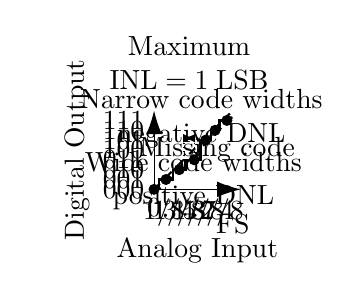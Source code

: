 \def\arrlen{3mm}
\def\arrwidth{2mm}
\usetikzlibrary{calc}
\begin{tikzpicture}
	% axes
	\draw[{Latex[length=\arrlen,width=\arrwidth]}-{Latex[length=\arrlen,width=\arrwidth]}] (1.1,0) -- node[midway, below, yshift = -5mm] {Analog Input} (0,0) -- (0,1) node[midway, above, rotate=90, yshift = 7mm] {Digital Output};
	% x- labels
	\draw	(0,0) node[anchor=north ] {0}
	(0.125,0) node[anchor=north ] {1/8}
	(0.250,0) node[anchor=north ] {1/4}
	(0.375,0) node[anchor=north ] {3/8}
	(0.5,0) node[anchor=north ] {1/2}
	(0.625,0) node[anchor=north ] {5/8}
	(0.750,0) node[anchor=north ] {3/4}
	(0.875,0) node[anchor=north ] {7/8}
	(1,0) node[anchor=north, yshift = -2mm] {FS};
	
	%y-labels		
	\draw	(0,0) node[anchor=east] {000}
	(0, 0.125) node[anchor=east] {001}
	(0, 0.250) node[anchor=east] {010}
	(0, 0.375) node[anchor= east] {011}
	(0, 0.5) node[anchor= east] {100}
	(0, 0.625) node[anchor= east] {101}
	(0, 0.750) node[anchor= east] {110}
	(0, 0.875) node[anchor= east] {111};
	
	%lines
	\draw[dashed,thick] (0,0) -- (0.875*1.1,0.875*1.1);
	\draw[dotted, thick] (0.125/2,0) -- (1.1-0.125/2,0.875*1.1);
%stairs
\draw [thick]
(0, 0) 
-- (0.125/2, 0) 
-- (0.125/2, 0.125) 

-- (0.24, 0.125)
-- (0.24, 0.25)

-- (0.4, 0.25)
-- (0.4, 0.375)

-- (0.59, 0.375)
-- (0.59, 0.625) 

-- (0.72, 0.625)
-- (0.72, 0.750)

-- (0.83, 0.750)
-- (0.83, 0.875) 
-- +(0.145,0)
;

%points	
	\draw (0,0) node[circle, fill = black, inner sep=0pt, minimum size = 4pt] {};
	\draw (0.151,0.125) node[circle, fill = black, inner sep=0pt,  minimum size = 4pt] {};
	\draw (0.32,0.25) node[circle, fill = black, inner sep=0pt, minimum size = 4pt] {};
	\draw (0.51,0.375) node[circle, fill = black, inner sep=0pt, minimum size = 4pt] {};
	%\draw (0.59,0.5) node[circle, fill = black, inner sep=0pt, minimum size = 4pt] {};
	\draw (0.655,0.625) node[circle, fill = black, inner sep=0pt, minimum size = 4pt] {};
	\draw (0.775,0.75) node[circle, fill = black, inner sep=0pt, minimum size = 4pt] {};
	\draw (7/8+0.05,0.75+0.125) node[circle, fill = black, inner sep=0pt, minimum size = 4pt] {};
	
\node[align=center] at (0.5,0.1) {Wide code widths\\positive DNL};
\node[align=center] at (0.6,0.9) {Narrow code widths\\negative DNL};
\node[align=center] at (0.8,0.5) {Missing code};

\draw[densely dotted] (0.51,0.375) -- (0.51,0.65);
\draw[densely dotted] (0.38,0.375) -- (0.38,0.65);
\draw[latex-latex] (0.51,0.65) -- node[align=center,anchor=south,yshift=5mm] {Maximum\\$\text{INL} = 1\;\text{LSB}$} (0.38,0.65);
	
\end{tikzpicture}
